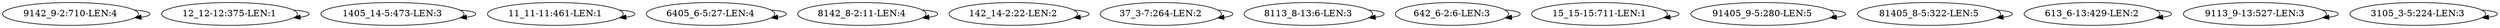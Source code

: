 digraph G {
    "9142_9-2:710-LEN:4" -> "9142_9-2:710-LEN:4";
    "12_12-12:375-LEN:1" -> "12_12-12:375-LEN:1";
    "1405_14-5:473-LEN:3" -> "1405_14-5:473-LEN:3";
    "11_11-11:461-LEN:1" -> "11_11-11:461-LEN:1";
    "6405_6-5:27-LEN:4" -> "6405_6-5:27-LEN:4";
    "8142_8-2:11-LEN:4" -> "8142_8-2:11-LEN:4";
    "142_14-2:22-LEN:2" -> "142_14-2:22-LEN:2";
    "37_3-7:264-LEN:2" -> "37_3-7:264-LEN:2";
    "8113_8-13:6-LEN:3" -> "8113_8-13:6-LEN:3";
    "642_6-2:6-LEN:3" -> "642_6-2:6-LEN:3";
    "15_15-15:711-LEN:1" -> "15_15-15:711-LEN:1";
    "91405_9-5:280-LEN:5" -> "91405_9-5:280-LEN:5";
    "81405_8-5:322-LEN:5" -> "81405_8-5:322-LEN:5";
    "613_6-13:429-LEN:2" -> "613_6-13:429-LEN:2";
    "9113_9-13:527-LEN:3" -> "9113_9-13:527-LEN:3";
    "3105_3-5:224-LEN:3" -> "3105_3-5:224-LEN:3";
}
